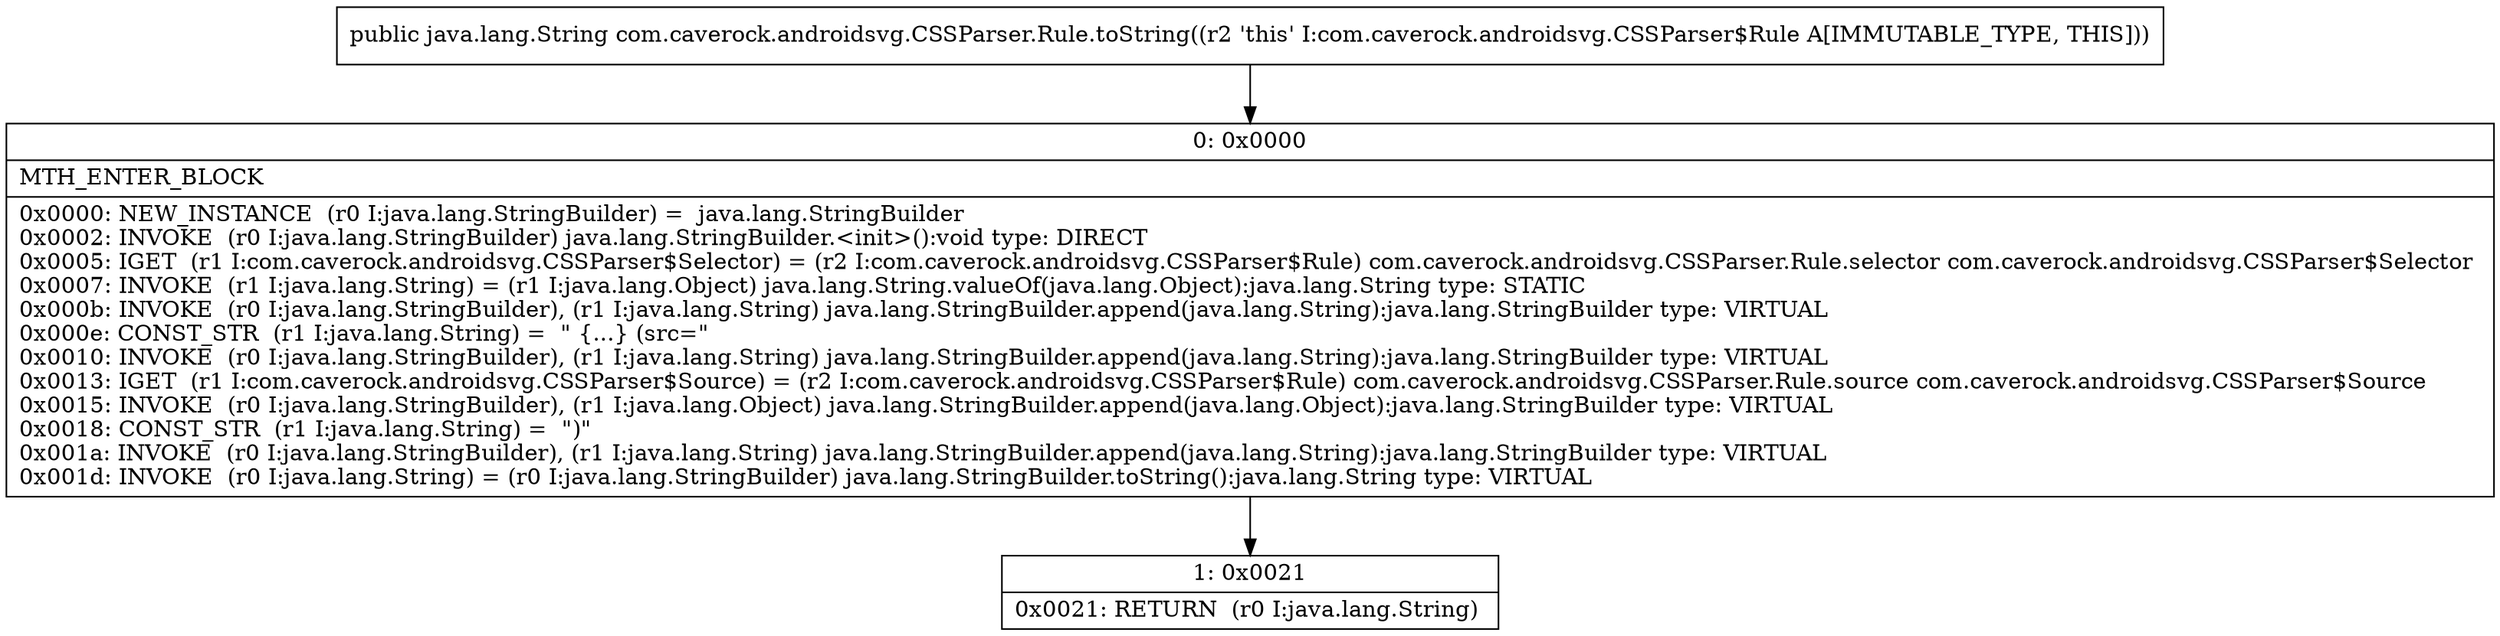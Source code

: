 digraph "CFG forcom.caverock.androidsvg.CSSParser.Rule.toString()Ljava\/lang\/String;" {
Node_0 [shape=record,label="{0\:\ 0x0000|MTH_ENTER_BLOCK\l|0x0000: NEW_INSTANCE  (r0 I:java.lang.StringBuilder) =  java.lang.StringBuilder \l0x0002: INVOKE  (r0 I:java.lang.StringBuilder) java.lang.StringBuilder.\<init\>():void type: DIRECT \l0x0005: IGET  (r1 I:com.caverock.androidsvg.CSSParser$Selector) = (r2 I:com.caverock.androidsvg.CSSParser$Rule) com.caverock.androidsvg.CSSParser.Rule.selector com.caverock.androidsvg.CSSParser$Selector \l0x0007: INVOKE  (r1 I:java.lang.String) = (r1 I:java.lang.Object) java.lang.String.valueOf(java.lang.Object):java.lang.String type: STATIC \l0x000b: INVOKE  (r0 I:java.lang.StringBuilder), (r1 I:java.lang.String) java.lang.StringBuilder.append(java.lang.String):java.lang.StringBuilder type: VIRTUAL \l0x000e: CONST_STR  (r1 I:java.lang.String) =  \" \{...\} (src=\" \l0x0010: INVOKE  (r0 I:java.lang.StringBuilder), (r1 I:java.lang.String) java.lang.StringBuilder.append(java.lang.String):java.lang.StringBuilder type: VIRTUAL \l0x0013: IGET  (r1 I:com.caverock.androidsvg.CSSParser$Source) = (r2 I:com.caverock.androidsvg.CSSParser$Rule) com.caverock.androidsvg.CSSParser.Rule.source com.caverock.androidsvg.CSSParser$Source \l0x0015: INVOKE  (r0 I:java.lang.StringBuilder), (r1 I:java.lang.Object) java.lang.StringBuilder.append(java.lang.Object):java.lang.StringBuilder type: VIRTUAL \l0x0018: CONST_STR  (r1 I:java.lang.String) =  \")\" \l0x001a: INVOKE  (r0 I:java.lang.StringBuilder), (r1 I:java.lang.String) java.lang.StringBuilder.append(java.lang.String):java.lang.StringBuilder type: VIRTUAL \l0x001d: INVOKE  (r0 I:java.lang.String) = (r0 I:java.lang.StringBuilder) java.lang.StringBuilder.toString():java.lang.String type: VIRTUAL \l}"];
Node_1 [shape=record,label="{1\:\ 0x0021|0x0021: RETURN  (r0 I:java.lang.String) \l}"];
MethodNode[shape=record,label="{public java.lang.String com.caverock.androidsvg.CSSParser.Rule.toString((r2 'this' I:com.caverock.androidsvg.CSSParser$Rule A[IMMUTABLE_TYPE, THIS])) }"];
MethodNode -> Node_0;
Node_0 -> Node_1;
}

